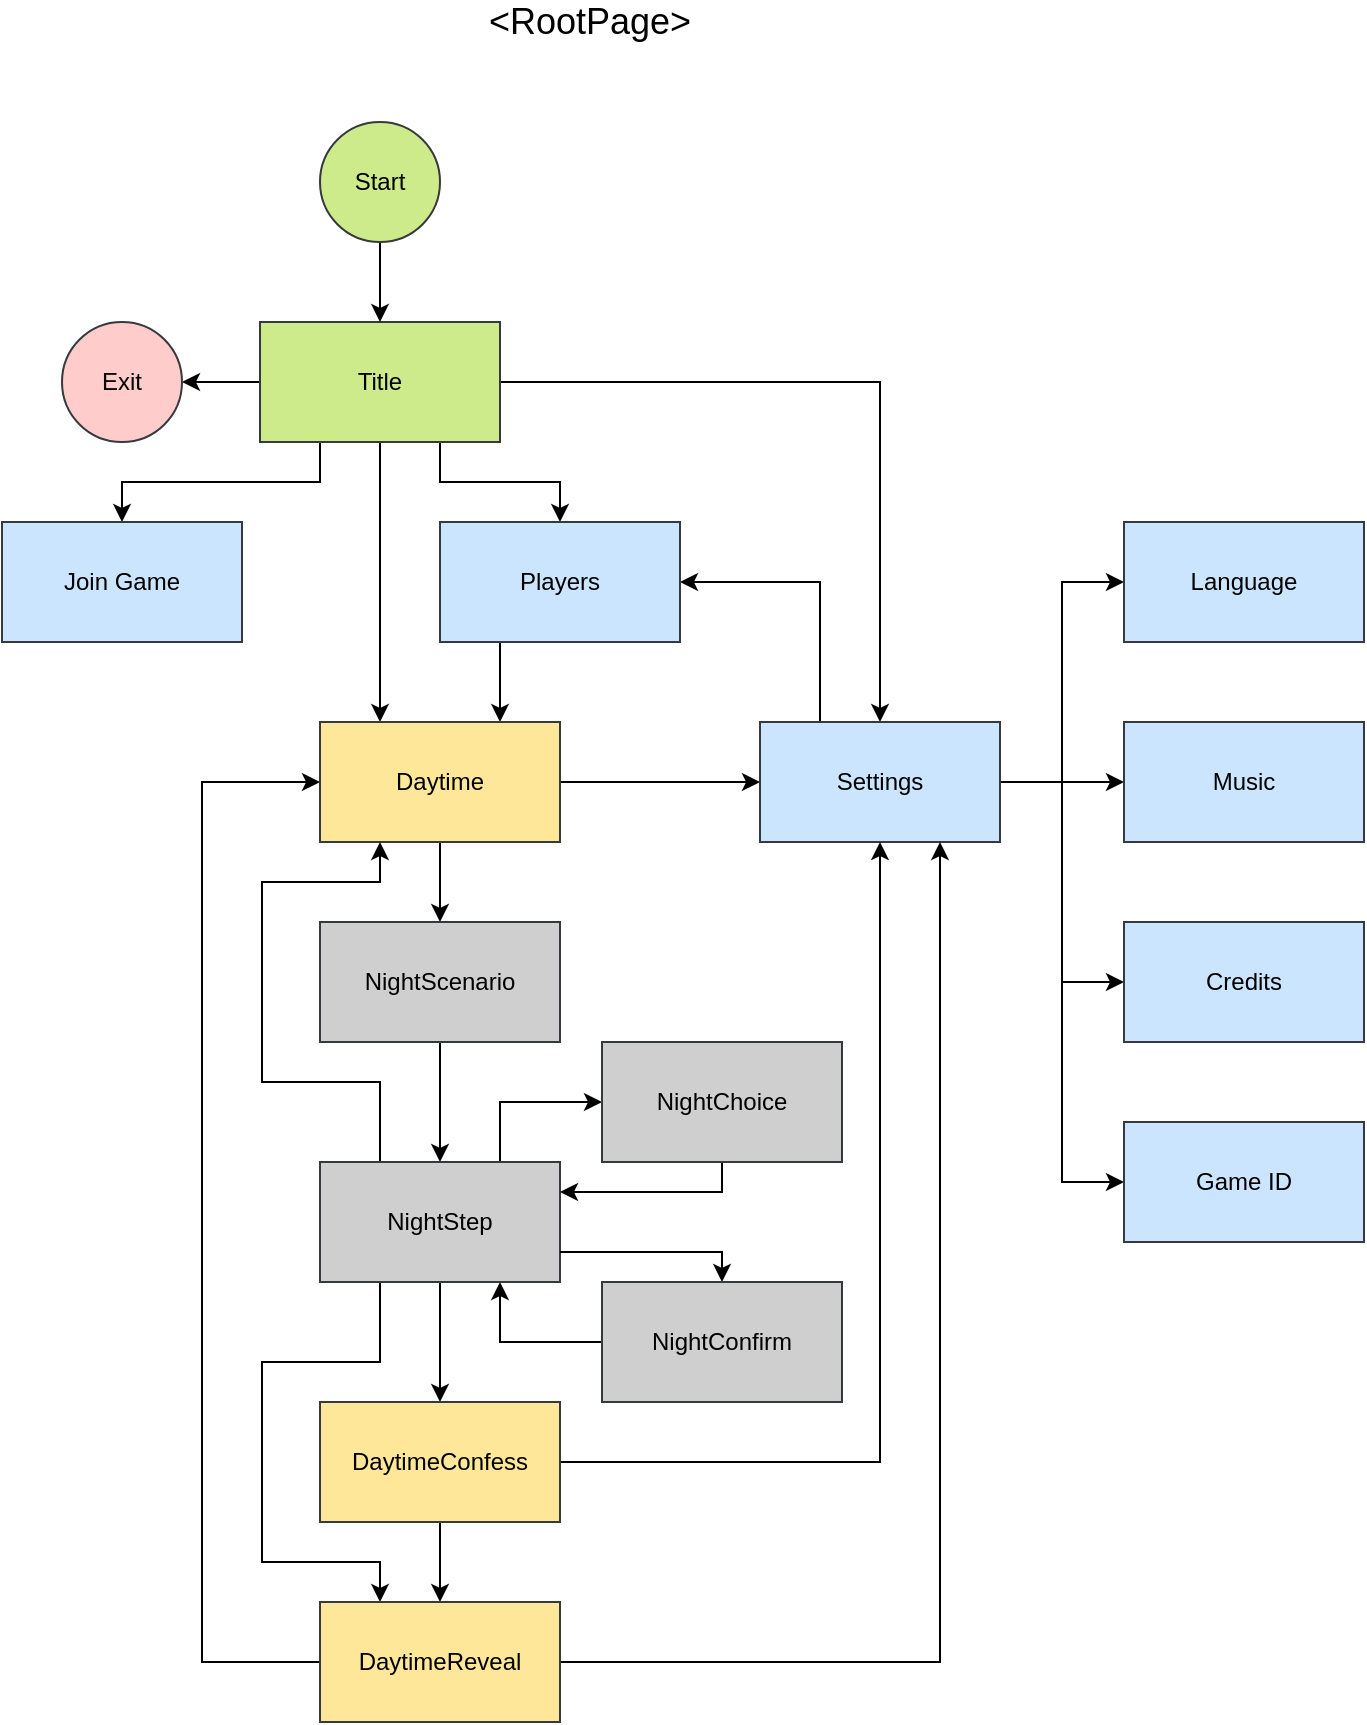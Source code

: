 <mxfile version="15.4.0" type="device"><diagram id="c8WA7uGFNBkueRXXOOZR" name="Page-1"><mxGraphModel dx="1575" dy="1082" grid="1" gridSize="10" guides="1" tooltips="1" connect="1" arrows="1" fold="1" page="1" pageScale="1" pageWidth="827" pageHeight="1169" math="0" shadow="0"><root><mxCell id="0"/><mxCell id="1" parent="0"/><mxCell id="AEJ-3eX3F8_JpSc-YEdb-3" value="" style="edgeStyle=orthogonalEdgeStyle;rounded=0;orthogonalLoop=1;jettySize=auto;html=1;" parent="1" source="AEJ-3eX3F8_JpSc-YEdb-1" target="AEJ-3eX3F8_JpSc-YEdb-2" edge="1"><mxGeometry relative="1" as="geometry"/></mxCell><mxCell id="AEJ-3eX3F8_JpSc-YEdb-8" value="" style="edgeStyle=orthogonalEdgeStyle;rounded=0;orthogonalLoop=1;jettySize=auto;html=1;" parent="1" source="AEJ-3eX3F8_JpSc-YEdb-1" target="AEJ-3eX3F8_JpSc-YEdb-7" edge="1"><mxGeometry relative="1" as="geometry"/></mxCell><mxCell id="AEJ-3eX3F8_JpSc-YEdb-26" value="" style="edgeStyle=orthogonalEdgeStyle;rounded=0;orthogonalLoop=1;jettySize=auto;html=1;exitX=0.5;exitY=1;exitDx=0;exitDy=0;entryX=0.25;entryY=0;entryDx=0;entryDy=0;" parent="1" source="AEJ-3eX3F8_JpSc-YEdb-1" target="AEJ-3eX3F8_JpSc-YEdb-25" edge="1"><mxGeometry relative="1" as="geometry"><Array as="points"><mxPoint x="309" y="320"/><mxPoint x="309" y="320"/></Array></mxGeometry></mxCell><mxCell id="r9gCzKWX6eVRp8oMFgQB-1" style="edgeStyle=orthogonalEdgeStyle;rounded=0;orthogonalLoop=1;jettySize=auto;html=1;entryX=0.5;entryY=0;entryDx=0;entryDy=0;exitX=0.75;exitY=1;exitDx=0;exitDy=0;" parent="1" source="AEJ-3eX3F8_JpSc-YEdb-1" target="AEJ-3eX3F8_JpSc-YEdb-12" edge="1"><mxGeometry relative="1" as="geometry"/></mxCell><mxCell id="5z4FtqCvy-dkkTRopUgu-2" style="edgeStyle=orthogonalEdgeStyle;rounded=0;orthogonalLoop=1;jettySize=auto;html=1;exitX=0.25;exitY=1;exitDx=0;exitDy=0;entryX=0.5;entryY=0;entryDx=0;entryDy=0;" parent="1" source="AEJ-3eX3F8_JpSc-YEdb-1" target="5z4FtqCvy-dkkTRopUgu-1" edge="1"><mxGeometry relative="1" as="geometry"/></mxCell><mxCell id="AEJ-3eX3F8_JpSc-YEdb-1" value="Title" style="rounded=0;whiteSpace=wrap;html=1;fillColor=#cdeb8b;strokeColor=#36393d;" parent="1" vertex="1"><mxGeometry x="249" y="200" width="120" height="60" as="geometry"/></mxCell><mxCell id="AEJ-3eX3F8_JpSc-YEdb-13" value="" style="edgeStyle=orthogonalEdgeStyle;rounded=0;orthogonalLoop=1;jettySize=auto;html=1;entryX=1;entryY=0.5;entryDx=0;entryDy=0;exitX=0.25;exitY=0;exitDx=0;exitDy=0;" parent="1" source="AEJ-3eX3F8_JpSc-YEdb-2" target="AEJ-3eX3F8_JpSc-YEdb-12" edge="1"><mxGeometry relative="1" as="geometry"/></mxCell><mxCell id="AEJ-3eX3F8_JpSc-YEdb-16" style="edgeStyle=orthogonalEdgeStyle;rounded=0;orthogonalLoop=1;jettySize=auto;html=1;entryX=0;entryY=0.5;entryDx=0;entryDy=0;" parent="1" source="AEJ-3eX3F8_JpSc-YEdb-2" target="AEJ-3eX3F8_JpSc-YEdb-14" edge="1"><mxGeometry relative="1" as="geometry"/></mxCell><mxCell id="AEJ-3eX3F8_JpSc-YEdb-21" style="edgeStyle=orthogonalEdgeStyle;rounded=0;orthogonalLoop=1;jettySize=auto;html=1;" parent="1" source="AEJ-3eX3F8_JpSc-YEdb-2" target="AEJ-3eX3F8_JpSc-YEdb-17" edge="1"><mxGeometry relative="1" as="geometry"/></mxCell><mxCell id="AEJ-3eX3F8_JpSc-YEdb-22" style="edgeStyle=orthogonalEdgeStyle;rounded=0;orthogonalLoop=1;jettySize=auto;html=1;entryX=0;entryY=0.5;entryDx=0;entryDy=0;" parent="1" source="AEJ-3eX3F8_JpSc-YEdb-2" target="AEJ-3eX3F8_JpSc-YEdb-18" edge="1"><mxGeometry relative="1" as="geometry"/></mxCell><mxCell id="AEJ-3eX3F8_JpSc-YEdb-24" style="edgeStyle=orthogonalEdgeStyle;rounded=0;orthogonalLoop=1;jettySize=auto;html=1;entryX=0;entryY=0.5;entryDx=0;entryDy=0;" parent="1" source="AEJ-3eX3F8_JpSc-YEdb-2" target="AEJ-3eX3F8_JpSc-YEdb-23" edge="1"><mxGeometry relative="1" as="geometry"/></mxCell><mxCell id="AEJ-3eX3F8_JpSc-YEdb-2" value="Settings" style="rounded=0;whiteSpace=wrap;html=1;fillColor=#cce5ff;strokeColor=#36393d;" parent="1" vertex="1"><mxGeometry x="499" y="400" width="120" height="60" as="geometry"/></mxCell><mxCell id="AEJ-3eX3F8_JpSc-YEdb-7" value="Exit" style="ellipse;whiteSpace=wrap;html=1;rounded=0;fillColor=#ffcccc;strokeColor=#36393d;" parent="1" vertex="1"><mxGeometry x="150" y="200" width="60" height="60" as="geometry"/></mxCell><mxCell id="AEJ-3eX3F8_JpSc-YEdb-11" value="" style="edgeStyle=orthogonalEdgeStyle;rounded=0;orthogonalLoop=1;jettySize=auto;html=1;" parent="1" source="AEJ-3eX3F8_JpSc-YEdb-9" target="AEJ-3eX3F8_JpSc-YEdb-1" edge="1"><mxGeometry relative="1" as="geometry"/></mxCell><mxCell id="AEJ-3eX3F8_JpSc-YEdb-9" value="Start" style="ellipse;whiteSpace=wrap;html=1;rounded=0;fillColor=#cdeb8b;strokeColor=#36393d;" parent="1" vertex="1"><mxGeometry x="279" y="100" width="60" height="60" as="geometry"/></mxCell><mxCell id="r9gCzKWX6eVRp8oMFgQB-2" style="edgeStyle=orthogonalEdgeStyle;rounded=0;orthogonalLoop=1;jettySize=auto;html=1;entryX=0.75;entryY=0;entryDx=0;entryDy=0;exitX=0.25;exitY=1;exitDx=0;exitDy=0;" parent="1" source="AEJ-3eX3F8_JpSc-YEdb-12" target="AEJ-3eX3F8_JpSc-YEdb-25" edge="1"><mxGeometry relative="1" as="geometry"/></mxCell><mxCell id="AEJ-3eX3F8_JpSc-YEdb-12" value="Players" style="rounded=0;whiteSpace=wrap;html=1;fillColor=#cce5ff;strokeColor=#36393d;" parent="1" vertex="1"><mxGeometry x="339" y="300" width="120" height="60" as="geometry"/></mxCell><mxCell id="AEJ-3eX3F8_JpSc-YEdb-14" value="Language" style="rounded=0;whiteSpace=wrap;html=1;fillColor=#cce5ff;strokeColor=#36393d;" parent="1" vertex="1"><mxGeometry x="681" y="300" width="120" height="60" as="geometry"/></mxCell><mxCell id="AEJ-3eX3F8_JpSc-YEdb-17" value="Music" style="rounded=0;whiteSpace=wrap;html=1;fillColor=#cce5ff;strokeColor=#36393d;" parent="1" vertex="1"><mxGeometry x="681" y="400" width="120" height="60" as="geometry"/></mxCell><mxCell id="AEJ-3eX3F8_JpSc-YEdb-18" value="Credits" style="rounded=0;whiteSpace=wrap;html=1;fillColor=#cce5ff;strokeColor=#36393d;" parent="1" vertex="1"><mxGeometry x="681" y="500" width="120" height="60" as="geometry"/></mxCell><mxCell id="AEJ-3eX3F8_JpSc-YEdb-23" value="Game ID" style="rounded=0;whiteSpace=wrap;html=1;fillColor=#cce5ff;strokeColor=#36393d;" parent="1" vertex="1"><mxGeometry x="681" y="600" width="120" height="60" as="geometry"/></mxCell><mxCell id="AEJ-3eX3F8_JpSc-YEdb-27" style="edgeStyle=orthogonalEdgeStyle;rounded=0;orthogonalLoop=1;jettySize=auto;html=1;entryX=0;entryY=0.5;entryDx=0;entryDy=0;" parent="1" source="AEJ-3eX3F8_JpSc-YEdb-25" target="AEJ-3eX3F8_JpSc-YEdb-2" edge="1"><mxGeometry relative="1" as="geometry"/></mxCell><mxCell id="AEJ-3eX3F8_JpSc-YEdb-30" value="" style="edgeStyle=orthogonalEdgeStyle;rounded=0;orthogonalLoop=1;jettySize=auto;html=1;" parent="1" source="AEJ-3eX3F8_JpSc-YEdb-25" target="AEJ-3eX3F8_JpSc-YEdb-29" edge="1"><mxGeometry relative="1" as="geometry"/></mxCell><mxCell id="AEJ-3eX3F8_JpSc-YEdb-25" value="Daytime" style="rounded=0;whiteSpace=wrap;html=1;strokeColor=#36393d;fillColor=#FFE799;" parent="1" vertex="1"><mxGeometry x="279" y="400" width="120" height="60" as="geometry"/></mxCell><mxCell id="AEJ-3eX3F8_JpSc-YEdb-28" value="&amp;lt;RootPage&amp;gt;" style="text;html=1;strokeColor=none;fillColor=none;align=center;verticalAlign=middle;whiteSpace=wrap;rounded=0;fontSize=18;" parent="1" vertex="1"><mxGeometry x="394" y="40" width="40" height="20" as="geometry"/></mxCell><mxCell id="AEJ-3eX3F8_JpSc-YEdb-31" style="edgeStyle=orthogonalEdgeStyle;rounded=0;orthogonalLoop=1;jettySize=auto;html=1;exitX=0.25;exitY=0;exitDx=0;exitDy=0;entryX=0.25;entryY=1;entryDx=0;entryDy=0;" parent="1" source="AEJ-3eX3F8_JpSc-YEdb-32" target="AEJ-3eX3F8_JpSc-YEdb-25" edge="1"><mxGeometry relative="1" as="geometry"><mxPoint x="339" y="600" as="sourcePoint"/><mxPoint x="189" y="460" as="targetPoint"/><Array as="points"><mxPoint x="309" y="580"/><mxPoint x="250" y="580"/><mxPoint x="250" y="480"/><mxPoint x="309" y="480"/></Array></mxGeometry></mxCell><mxCell id="AEJ-3eX3F8_JpSc-YEdb-33" value="" style="edgeStyle=orthogonalEdgeStyle;rounded=0;orthogonalLoop=1;jettySize=auto;html=1;" parent="1" source="AEJ-3eX3F8_JpSc-YEdb-29" target="AEJ-3eX3F8_JpSc-YEdb-32" edge="1"><mxGeometry relative="1" as="geometry"/></mxCell><mxCell id="AEJ-3eX3F8_JpSc-YEdb-29" value="NightScenario" style="rounded=0;whiteSpace=wrap;html=1;strokeColor=#36393d;fillColor=#CFCFCF;" parent="1" vertex="1"><mxGeometry x="279" y="500" width="120" height="60" as="geometry"/></mxCell><mxCell id="AEJ-3eX3F8_JpSc-YEdb-38" value="" style="edgeStyle=orthogonalEdgeStyle;rounded=0;orthogonalLoop=1;jettySize=auto;html=1;" parent="1" source="AEJ-3eX3F8_JpSc-YEdb-32" target="AEJ-3eX3F8_JpSc-YEdb-37" edge="1"><mxGeometry relative="1" as="geometry"/></mxCell><mxCell id="AEJ-3eX3F8_JpSc-YEdb-41" style="edgeStyle=orthogonalEdgeStyle;rounded=0;orthogonalLoop=1;jettySize=auto;html=1;exitX=0.25;exitY=1;exitDx=0;exitDy=0;entryX=0.25;entryY=0;entryDx=0;entryDy=0;" parent="1" source="AEJ-3eX3F8_JpSc-YEdb-32" target="AEJ-3eX3F8_JpSc-YEdb-39" edge="1"><mxGeometry relative="1" as="geometry"><Array as="points"><mxPoint x="309" y="720"/><mxPoint x="250" y="720"/><mxPoint x="250" y="820"/><mxPoint x="309" y="820"/></Array></mxGeometry></mxCell><mxCell id="96Bg-QmKjxGVnRJqDXVK-2" style="edgeStyle=orthogonalEdgeStyle;rounded=0;orthogonalLoop=1;jettySize=auto;html=1;exitX=0.75;exitY=0;exitDx=0;exitDy=0;entryX=0;entryY=0.5;entryDx=0;entryDy=0;" edge="1" parent="1" source="AEJ-3eX3F8_JpSc-YEdb-32" target="AEJ-3eX3F8_JpSc-YEdb-34"><mxGeometry relative="1" as="geometry"/></mxCell><mxCell id="96Bg-QmKjxGVnRJqDXVK-5" style="edgeStyle=orthogonalEdgeStyle;rounded=0;orthogonalLoop=1;jettySize=auto;html=1;exitX=0.75;exitY=1;exitDx=0;exitDy=0;entryX=0;entryY=0.5;entryDx=0;entryDy=0;startArrow=classic;startFill=1;endArrow=none;endFill=0;" edge="1" parent="1" source="AEJ-3eX3F8_JpSc-YEdb-32" target="96Bg-QmKjxGVnRJqDXVK-4"><mxGeometry relative="1" as="geometry"/></mxCell><mxCell id="AEJ-3eX3F8_JpSc-YEdb-32" value="NightStep" style="rounded=0;whiteSpace=wrap;html=1;strokeColor=#36393d;fillColor=#CFCFCF;" parent="1" vertex="1"><mxGeometry x="279" y="620" width="120" height="60" as="geometry"/></mxCell><mxCell id="96Bg-QmKjxGVnRJqDXVK-6" style="edgeStyle=orthogonalEdgeStyle;rounded=0;orthogonalLoop=1;jettySize=auto;html=1;entryX=1;entryY=0.25;entryDx=0;entryDy=0;exitX=0.5;exitY=1;exitDx=0;exitDy=0;" edge="1" parent="1" source="AEJ-3eX3F8_JpSc-YEdb-34" target="AEJ-3eX3F8_JpSc-YEdb-32"><mxGeometry relative="1" as="geometry"><mxPoint x="450" y="650" as="targetPoint"/><Array as="points"><mxPoint x="480" y="635"/></Array></mxGeometry></mxCell><mxCell id="AEJ-3eX3F8_JpSc-YEdb-34" value="NightChoice" style="rounded=0;whiteSpace=wrap;html=1;strokeColor=#36393d;fillColor=#CFCFCF;" parent="1" vertex="1"><mxGeometry x="420" y="560" width="120" height="60" as="geometry"/></mxCell><mxCell id="AEJ-3eX3F8_JpSc-YEdb-40" value="" style="edgeStyle=orthogonalEdgeStyle;rounded=0;orthogonalLoop=1;jettySize=auto;html=1;" parent="1" source="AEJ-3eX3F8_JpSc-YEdb-37" target="AEJ-3eX3F8_JpSc-YEdb-39" edge="1"><mxGeometry relative="1" as="geometry"/></mxCell><mxCell id="AEJ-3eX3F8_JpSc-YEdb-42" style="edgeStyle=orthogonalEdgeStyle;rounded=0;orthogonalLoop=1;jettySize=auto;html=1;" parent="1" source="AEJ-3eX3F8_JpSc-YEdb-37" target="AEJ-3eX3F8_JpSc-YEdb-2" edge="1"><mxGeometry relative="1" as="geometry"/></mxCell><mxCell id="AEJ-3eX3F8_JpSc-YEdb-37" value="DaytimeConfess" style="rounded=0;whiteSpace=wrap;html=1;strokeColor=#36393d;fillColor=#FFE799;" parent="1" vertex="1"><mxGeometry x="279" y="740" width="120" height="60" as="geometry"/></mxCell><mxCell id="AEJ-3eX3F8_JpSc-YEdb-43" style="edgeStyle=orthogonalEdgeStyle;rounded=0;orthogonalLoop=1;jettySize=auto;html=1;entryX=0.75;entryY=1;entryDx=0;entryDy=0;" parent="1" source="AEJ-3eX3F8_JpSc-YEdb-39" target="AEJ-3eX3F8_JpSc-YEdb-2" edge="1"><mxGeometry relative="1" as="geometry"/></mxCell><mxCell id="AEJ-3eX3F8_JpSc-YEdb-44" style="edgeStyle=orthogonalEdgeStyle;rounded=0;orthogonalLoop=1;jettySize=auto;html=1;entryX=0;entryY=0.5;entryDx=0;entryDy=0;exitX=0;exitY=0.5;exitDx=0;exitDy=0;" parent="1" source="AEJ-3eX3F8_JpSc-YEdb-39" target="AEJ-3eX3F8_JpSc-YEdb-25" edge="1"><mxGeometry relative="1" as="geometry"><Array as="points"><mxPoint x="220" y="870"/><mxPoint x="220" y="430"/></Array></mxGeometry></mxCell><mxCell id="AEJ-3eX3F8_JpSc-YEdb-39" value="DaytimeReveal" style="rounded=0;whiteSpace=wrap;html=1;strokeColor=#36393d;fillColor=#FFE799;" parent="1" vertex="1"><mxGeometry x="279" y="840" width="120" height="60" as="geometry"/></mxCell><mxCell id="5z4FtqCvy-dkkTRopUgu-1" value="Join Game" style="rounded=0;whiteSpace=wrap;html=1;fillColor=#cce5ff;strokeColor=#36393d;" parent="1" vertex="1"><mxGeometry x="120" y="300" width="120" height="60" as="geometry"/></mxCell><mxCell id="96Bg-QmKjxGVnRJqDXVK-7" style="edgeStyle=orthogonalEdgeStyle;rounded=0;orthogonalLoop=1;jettySize=auto;html=1;entryX=1;entryY=0.75;entryDx=0;entryDy=0;exitX=0.5;exitY=0;exitDx=0;exitDy=0;startArrow=classic;startFill=1;endArrow=none;endFill=0;" edge="1" parent="1" source="96Bg-QmKjxGVnRJqDXVK-4" target="AEJ-3eX3F8_JpSc-YEdb-32"><mxGeometry relative="1" as="geometry"><Array as="points"><mxPoint x="480" y="665"/></Array></mxGeometry></mxCell><mxCell id="96Bg-QmKjxGVnRJqDXVK-4" value="NightConfirm" style="rounded=0;whiteSpace=wrap;html=1;strokeColor=#36393d;fillColor=#CFCFCF;" vertex="1" parent="1"><mxGeometry x="420" y="680" width="120" height="60" as="geometry"/></mxCell></root></mxGraphModel></diagram></mxfile>
